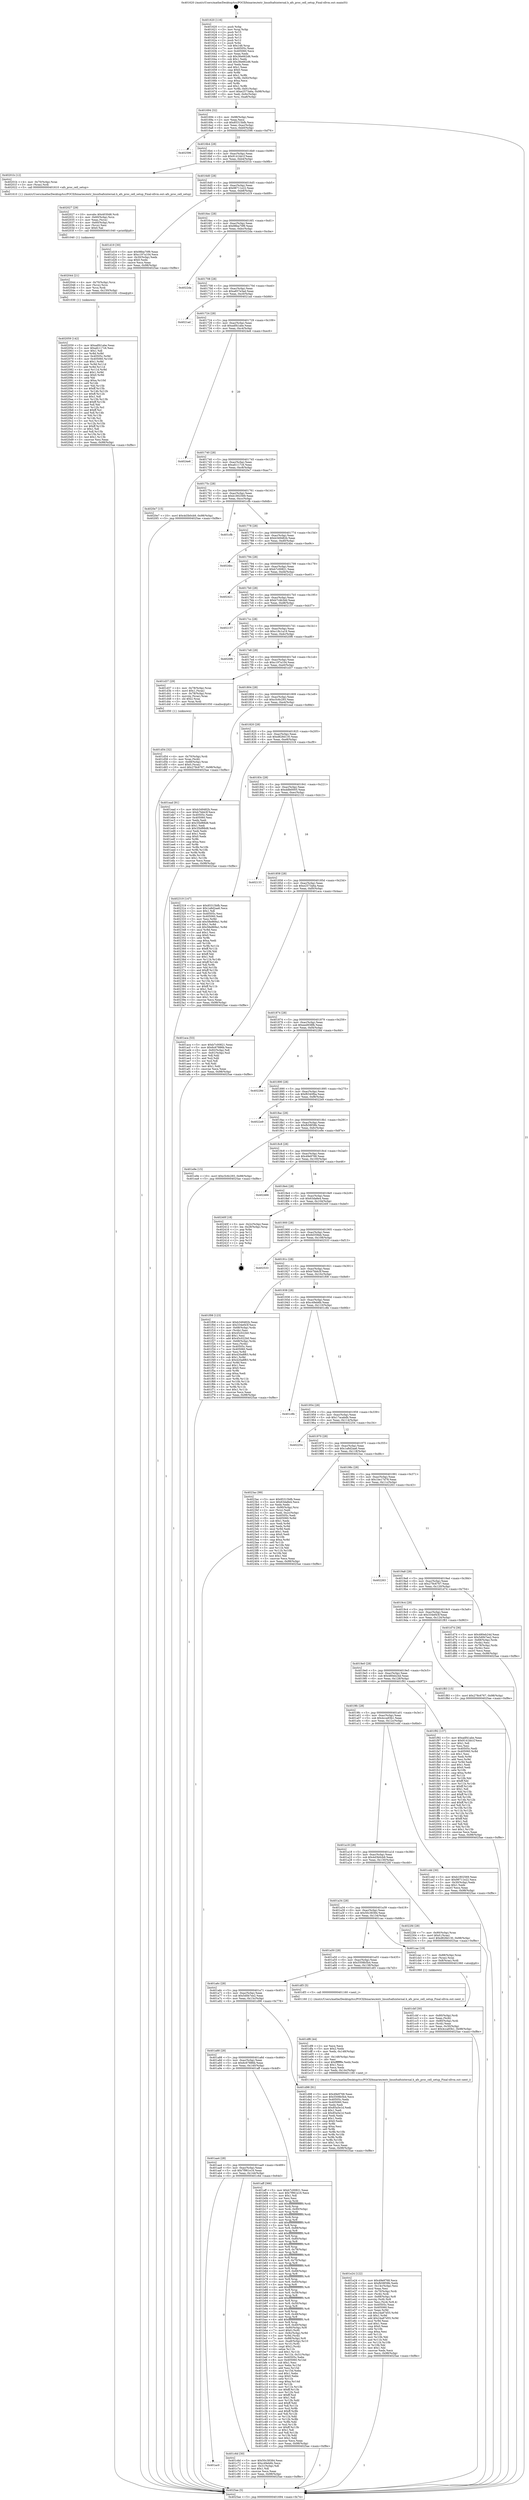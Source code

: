 digraph "0x401620" {
  label = "0x401620 (/mnt/c/Users/mathe/Desktop/tcc/POCII/binaries/extr_linuxfsafsinternal.h_afs_proc_cell_setup_Final-ollvm.out::main(0))"
  labelloc = "t"
  node[shape=record]

  Entry [label="",width=0.3,height=0.3,shape=circle,fillcolor=black,style=filled]
  "0x401694" [label="{
     0x401694 [32]\l
     | [instrs]\l
     &nbsp;&nbsp;0x401694 \<+6\>: mov -0x98(%rbp),%eax\l
     &nbsp;&nbsp;0x40169a \<+2\>: mov %eax,%ecx\l
     &nbsp;&nbsp;0x40169c \<+6\>: sub $0x85315bfb,%ecx\l
     &nbsp;&nbsp;0x4016a2 \<+6\>: mov %eax,-0xac(%rbp)\l
     &nbsp;&nbsp;0x4016a8 \<+6\>: mov %ecx,-0xb0(%rbp)\l
     &nbsp;&nbsp;0x4016ae \<+6\>: je 0000000000402596 \<main+0xf76\>\l
  }"]
  "0x402596" [label="{
     0x402596\l
  }", style=dashed]
  "0x4016b4" [label="{
     0x4016b4 [28]\l
     | [instrs]\l
     &nbsp;&nbsp;0x4016b4 \<+5\>: jmp 00000000004016b9 \<main+0x99\>\l
     &nbsp;&nbsp;0x4016b9 \<+6\>: mov -0xac(%rbp),%eax\l
     &nbsp;&nbsp;0x4016bf \<+5\>: sub $0x9141bb1f,%eax\l
     &nbsp;&nbsp;0x4016c4 \<+6\>: mov %eax,-0xb4(%rbp)\l
     &nbsp;&nbsp;0x4016ca \<+6\>: je 000000000040201b \<main+0x9fb\>\l
  }"]
  Exit [label="",width=0.3,height=0.3,shape=circle,fillcolor=black,style=filled,peripheries=2]
  "0x40201b" [label="{
     0x40201b [12]\l
     | [instrs]\l
     &nbsp;&nbsp;0x40201b \<+4\>: mov -0x70(%rbp),%rax\l
     &nbsp;&nbsp;0x40201f \<+3\>: mov (%rax),%rdi\l
     &nbsp;&nbsp;0x402022 \<+5\>: call 0000000000401610 \<afs_proc_cell_setup\>\l
     | [calls]\l
     &nbsp;&nbsp;0x401610 \{1\} (/mnt/c/Users/mathe/Desktop/tcc/POCII/binaries/extr_linuxfsafsinternal.h_afs_proc_cell_setup_Final-ollvm.out::afs_proc_cell_setup)\l
  }"]
  "0x4016d0" [label="{
     0x4016d0 [28]\l
     | [instrs]\l
     &nbsp;&nbsp;0x4016d0 \<+5\>: jmp 00000000004016d5 \<main+0xb5\>\l
     &nbsp;&nbsp;0x4016d5 \<+6\>: mov -0xac(%rbp),%eax\l
     &nbsp;&nbsp;0x4016db \<+5\>: sub $0x98711e22,%eax\l
     &nbsp;&nbsp;0x4016e0 \<+6\>: mov %eax,-0xb8(%rbp)\l
     &nbsp;&nbsp;0x4016e6 \<+6\>: je 0000000000401d19 \<main+0x6f9\>\l
  }"]
  "0x402059" [label="{
     0x402059 [142]\l
     | [instrs]\l
     &nbsp;&nbsp;0x402059 \<+5\>: mov $0xadf41abe,%eax\l
     &nbsp;&nbsp;0x40205e \<+5\>: mov $0xafc117c6,%esi\l
     &nbsp;&nbsp;0x402063 \<+2\>: mov $0x1,%dl\l
     &nbsp;&nbsp;0x402065 \<+3\>: xor %r8d,%r8d\l
     &nbsp;&nbsp;0x402068 \<+8\>: mov 0x40505c,%r9d\l
     &nbsp;&nbsp;0x402070 \<+8\>: mov 0x405060,%r10d\l
     &nbsp;&nbsp;0x402078 \<+4\>: sub $0x1,%r8d\l
     &nbsp;&nbsp;0x40207c \<+3\>: mov %r9d,%r11d\l
     &nbsp;&nbsp;0x40207f \<+3\>: add %r8d,%r11d\l
     &nbsp;&nbsp;0x402082 \<+4\>: imul %r11d,%r9d\l
     &nbsp;&nbsp;0x402086 \<+4\>: and $0x1,%r9d\l
     &nbsp;&nbsp;0x40208a \<+4\>: cmp $0x0,%r9d\l
     &nbsp;&nbsp;0x40208e \<+3\>: sete %bl\l
     &nbsp;&nbsp;0x402091 \<+4\>: cmp $0xa,%r10d\l
     &nbsp;&nbsp;0x402095 \<+4\>: setl %r14b\l
     &nbsp;&nbsp;0x402099 \<+3\>: mov %bl,%r15b\l
     &nbsp;&nbsp;0x40209c \<+4\>: xor $0xff,%r15b\l
     &nbsp;&nbsp;0x4020a0 \<+3\>: mov %r14b,%r12b\l
     &nbsp;&nbsp;0x4020a3 \<+4\>: xor $0xff,%r12b\l
     &nbsp;&nbsp;0x4020a7 \<+3\>: xor $0x1,%dl\l
     &nbsp;&nbsp;0x4020aa \<+3\>: mov %r15b,%r13b\l
     &nbsp;&nbsp;0x4020ad \<+4\>: and $0xff,%r13b\l
     &nbsp;&nbsp;0x4020b1 \<+2\>: and %dl,%bl\l
     &nbsp;&nbsp;0x4020b3 \<+3\>: mov %r12b,%cl\l
     &nbsp;&nbsp;0x4020b6 \<+3\>: and $0xff,%cl\l
     &nbsp;&nbsp;0x4020b9 \<+3\>: and %dl,%r14b\l
     &nbsp;&nbsp;0x4020bc \<+3\>: or %bl,%r13b\l
     &nbsp;&nbsp;0x4020bf \<+3\>: or %r14b,%cl\l
     &nbsp;&nbsp;0x4020c2 \<+3\>: xor %cl,%r13b\l
     &nbsp;&nbsp;0x4020c5 \<+3\>: or %r12b,%r15b\l
     &nbsp;&nbsp;0x4020c8 \<+4\>: xor $0xff,%r15b\l
     &nbsp;&nbsp;0x4020cc \<+3\>: or $0x1,%dl\l
     &nbsp;&nbsp;0x4020cf \<+3\>: and %dl,%r15b\l
     &nbsp;&nbsp;0x4020d2 \<+3\>: or %r15b,%r13b\l
     &nbsp;&nbsp;0x4020d5 \<+4\>: test $0x1,%r13b\l
     &nbsp;&nbsp;0x4020d9 \<+3\>: cmovne %esi,%eax\l
     &nbsp;&nbsp;0x4020dc \<+6\>: mov %eax,-0x98(%rbp)\l
     &nbsp;&nbsp;0x4020e2 \<+5\>: jmp 00000000004025ae \<main+0xf8e\>\l
  }"]
  "0x401d19" [label="{
     0x401d19 [30]\l
     | [instrs]\l
     &nbsp;&nbsp;0x401d19 \<+5\>: mov $0x98ba70f9,%eax\l
     &nbsp;&nbsp;0x401d1e \<+5\>: mov $0xc197a104,%ecx\l
     &nbsp;&nbsp;0x401d23 \<+3\>: mov -0x30(%rbp),%edx\l
     &nbsp;&nbsp;0x401d26 \<+3\>: cmp $0x0,%edx\l
     &nbsp;&nbsp;0x401d29 \<+3\>: cmove %ecx,%eax\l
     &nbsp;&nbsp;0x401d2c \<+6\>: mov %eax,-0x98(%rbp)\l
     &nbsp;&nbsp;0x401d32 \<+5\>: jmp 00000000004025ae \<main+0xf8e\>\l
  }"]
  "0x4016ec" [label="{
     0x4016ec [28]\l
     | [instrs]\l
     &nbsp;&nbsp;0x4016ec \<+5\>: jmp 00000000004016f1 \<main+0xd1\>\l
     &nbsp;&nbsp;0x4016f1 \<+6\>: mov -0xac(%rbp),%eax\l
     &nbsp;&nbsp;0x4016f7 \<+5\>: sub $0x98ba70f9,%eax\l
     &nbsp;&nbsp;0x4016fc \<+6\>: mov %eax,-0xbc(%rbp)\l
     &nbsp;&nbsp;0x401702 \<+6\>: je 00000000004022da \<main+0xcba\>\l
  }"]
  "0x402044" [label="{
     0x402044 [21]\l
     | [instrs]\l
     &nbsp;&nbsp;0x402044 \<+4\>: mov -0x70(%rbp),%rcx\l
     &nbsp;&nbsp;0x402048 \<+3\>: mov (%rcx),%rcx\l
     &nbsp;&nbsp;0x40204b \<+3\>: mov %rcx,%rdi\l
     &nbsp;&nbsp;0x40204e \<+6\>: mov %eax,-0x150(%rbp)\l
     &nbsp;&nbsp;0x402054 \<+5\>: call 0000000000401030 \<free@plt\>\l
     | [calls]\l
     &nbsp;&nbsp;0x401030 \{1\} (unknown)\l
  }"]
  "0x4022da" [label="{
     0x4022da\l
  }", style=dashed]
  "0x401708" [label="{
     0x401708 [28]\l
     | [instrs]\l
     &nbsp;&nbsp;0x401708 \<+5\>: jmp 000000000040170d \<main+0xed\>\l
     &nbsp;&nbsp;0x40170d \<+6\>: mov -0xac(%rbp),%eax\l
     &nbsp;&nbsp;0x401713 \<+5\>: sub $0xa857e3ad,%eax\l
     &nbsp;&nbsp;0x401718 \<+6\>: mov %eax,-0xc0(%rbp)\l
     &nbsp;&nbsp;0x40171e \<+6\>: je 00000000004021ad \<main+0xb8d\>\l
  }"]
  "0x402027" [label="{
     0x402027 [29]\l
     | [instrs]\l
     &nbsp;&nbsp;0x402027 \<+10\>: movabs $0x4030d6,%rdi\l
     &nbsp;&nbsp;0x402031 \<+4\>: mov -0x60(%rbp),%rcx\l
     &nbsp;&nbsp;0x402035 \<+2\>: mov %eax,(%rcx)\l
     &nbsp;&nbsp;0x402037 \<+4\>: mov -0x60(%rbp),%rcx\l
     &nbsp;&nbsp;0x40203b \<+2\>: mov (%rcx),%esi\l
     &nbsp;&nbsp;0x40203d \<+2\>: mov $0x0,%al\l
     &nbsp;&nbsp;0x40203f \<+5\>: call 0000000000401040 \<printf@plt\>\l
     | [calls]\l
     &nbsp;&nbsp;0x401040 \{1\} (unknown)\l
  }"]
  "0x4021ad" [label="{
     0x4021ad\l
  }", style=dashed]
  "0x401724" [label="{
     0x401724 [28]\l
     | [instrs]\l
     &nbsp;&nbsp;0x401724 \<+5\>: jmp 0000000000401729 \<main+0x109\>\l
     &nbsp;&nbsp;0x401729 \<+6\>: mov -0xac(%rbp),%eax\l
     &nbsp;&nbsp;0x40172f \<+5\>: sub $0xadf41abe,%eax\l
     &nbsp;&nbsp;0x401734 \<+6\>: mov %eax,-0xc4(%rbp)\l
     &nbsp;&nbsp;0x40173a \<+6\>: je 00000000004024e6 \<main+0xec6\>\l
  }"]
  "0x401e24" [label="{
     0x401e24 [122]\l
     | [instrs]\l
     &nbsp;&nbsp;0x401e24 \<+5\>: mov $0x49e9768,%ecx\l
     &nbsp;&nbsp;0x401e29 \<+5\>: mov $0xfb58f38b,%edx\l
     &nbsp;&nbsp;0x401e2e \<+6\>: mov -0x14c(%rbp),%esi\l
     &nbsp;&nbsp;0x401e34 \<+3\>: imul %eax,%esi\l
     &nbsp;&nbsp;0x401e37 \<+4\>: mov -0x70(%rbp),%rdi\l
     &nbsp;&nbsp;0x401e3b \<+3\>: mov (%rdi),%rdi\l
     &nbsp;&nbsp;0x401e3e \<+4\>: mov -0x68(%rbp),%r8\l
     &nbsp;&nbsp;0x401e42 \<+3\>: movslq (%r8),%r8\l
     &nbsp;&nbsp;0x401e45 \<+4\>: mov %esi,(%rdi,%r8,4)\l
     &nbsp;&nbsp;0x401e49 \<+7\>: mov 0x40505c,%eax\l
     &nbsp;&nbsp;0x401e50 \<+7\>: mov 0x405060,%esi\l
     &nbsp;&nbsp;0x401e57 \<+3\>: mov %eax,%r9d\l
     &nbsp;&nbsp;0x401e5a \<+7\>: sub $0x24a87d55,%r9d\l
     &nbsp;&nbsp;0x401e61 \<+4\>: sub $0x1,%r9d\l
     &nbsp;&nbsp;0x401e65 \<+7\>: add $0x24a87d55,%r9d\l
     &nbsp;&nbsp;0x401e6c \<+4\>: imul %r9d,%eax\l
     &nbsp;&nbsp;0x401e70 \<+3\>: and $0x1,%eax\l
     &nbsp;&nbsp;0x401e73 \<+3\>: cmp $0x0,%eax\l
     &nbsp;&nbsp;0x401e76 \<+4\>: sete %r10b\l
     &nbsp;&nbsp;0x401e7a \<+3\>: cmp $0xa,%esi\l
     &nbsp;&nbsp;0x401e7d \<+4\>: setl %r11b\l
     &nbsp;&nbsp;0x401e81 \<+3\>: mov %r10b,%bl\l
     &nbsp;&nbsp;0x401e84 \<+3\>: and %r11b,%bl\l
     &nbsp;&nbsp;0x401e87 \<+3\>: xor %r11b,%r10b\l
     &nbsp;&nbsp;0x401e8a \<+3\>: or %r10b,%bl\l
     &nbsp;&nbsp;0x401e8d \<+3\>: test $0x1,%bl\l
     &nbsp;&nbsp;0x401e90 \<+3\>: cmovne %edx,%ecx\l
     &nbsp;&nbsp;0x401e93 \<+6\>: mov %ecx,-0x98(%rbp)\l
     &nbsp;&nbsp;0x401e99 \<+5\>: jmp 00000000004025ae \<main+0xf8e\>\l
  }"]
  "0x4024e6" [label="{
     0x4024e6\l
  }", style=dashed]
  "0x401740" [label="{
     0x401740 [28]\l
     | [instrs]\l
     &nbsp;&nbsp;0x401740 \<+5\>: jmp 0000000000401745 \<main+0x125\>\l
     &nbsp;&nbsp;0x401745 \<+6\>: mov -0xac(%rbp),%eax\l
     &nbsp;&nbsp;0x40174b \<+5\>: sub $0xafc117c6,%eax\l
     &nbsp;&nbsp;0x401750 \<+6\>: mov %eax,-0xc8(%rbp)\l
     &nbsp;&nbsp;0x401756 \<+6\>: je 00000000004020e7 \<main+0xac7\>\l
  }"]
  "0x401df8" [label="{
     0x401df8 [44]\l
     | [instrs]\l
     &nbsp;&nbsp;0x401df8 \<+2\>: xor %ecx,%ecx\l
     &nbsp;&nbsp;0x401dfa \<+5\>: mov $0x2,%edx\l
     &nbsp;&nbsp;0x401dff \<+6\>: mov %edx,-0x148(%rbp)\l
     &nbsp;&nbsp;0x401e05 \<+1\>: cltd\l
     &nbsp;&nbsp;0x401e06 \<+6\>: mov -0x148(%rbp),%esi\l
     &nbsp;&nbsp;0x401e0c \<+2\>: idiv %esi\l
     &nbsp;&nbsp;0x401e0e \<+6\>: imul $0xfffffffe,%edx,%edx\l
     &nbsp;&nbsp;0x401e14 \<+3\>: sub $0x1,%ecx\l
     &nbsp;&nbsp;0x401e17 \<+2\>: sub %ecx,%edx\l
     &nbsp;&nbsp;0x401e19 \<+6\>: mov %edx,-0x14c(%rbp)\l
     &nbsp;&nbsp;0x401e1f \<+5\>: call 0000000000401160 \<next_i\>\l
     | [calls]\l
     &nbsp;&nbsp;0x401160 \{1\} (/mnt/c/Users/mathe/Desktop/tcc/POCII/binaries/extr_linuxfsafsinternal.h_afs_proc_cell_setup_Final-ollvm.out::next_i)\l
  }"]
  "0x4020e7" [label="{
     0x4020e7 [15]\l
     | [instrs]\l
     &nbsp;&nbsp;0x4020e7 \<+10\>: movl $0x4d3b0cb9,-0x98(%rbp)\l
     &nbsp;&nbsp;0x4020f1 \<+5\>: jmp 00000000004025ae \<main+0xf8e\>\l
  }"]
  "0x40175c" [label="{
     0x40175c [28]\l
     | [instrs]\l
     &nbsp;&nbsp;0x40175c \<+5\>: jmp 0000000000401761 \<main+0x141\>\l
     &nbsp;&nbsp;0x401761 \<+6\>: mov -0xac(%rbp),%eax\l
     &nbsp;&nbsp;0x401767 \<+5\>: sub $0xb1802569,%eax\l
     &nbsp;&nbsp;0x40176c \<+6\>: mov %eax,-0xcc(%rbp)\l
     &nbsp;&nbsp;0x401772 \<+6\>: je 0000000000401cfb \<main+0x6db\>\l
  }"]
  "0x401d54" [label="{
     0x401d54 [32]\l
     | [instrs]\l
     &nbsp;&nbsp;0x401d54 \<+4\>: mov -0x70(%rbp),%rdi\l
     &nbsp;&nbsp;0x401d58 \<+3\>: mov %rax,(%rdi)\l
     &nbsp;&nbsp;0x401d5b \<+4\>: mov -0x68(%rbp),%rax\l
     &nbsp;&nbsp;0x401d5f \<+6\>: movl $0x0,(%rax)\l
     &nbsp;&nbsp;0x401d65 \<+10\>: movl $0x278c6767,-0x98(%rbp)\l
     &nbsp;&nbsp;0x401d6f \<+5\>: jmp 00000000004025ae \<main+0xf8e\>\l
  }"]
  "0x401cfb" [label="{
     0x401cfb\l
  }", style=dashed]
  "0x401778" [label="{
     0x401778 [28]\l
     | [instrs]\l
     &nbsp;&nbsp;0x401778 \<+5\>: jmp 000000000040177d \<main+0x15d\>\l
     &nbsp;&nbsp;0x40177d \<+6\>: mov -0xac(%rbp),%eax\l
     &nbsp;&nbsp;0x401783 \<+5\>: sub $0xb349482b,%eax\l
     &nbsp;&nbsp;0x401788 \<+6\>: mov %eax,-0xd0(%rbp)\l
     &nbsp;&nbsp;0x40178e \<+6\>: je 00000000004024bc \<main+0xe9c\>\l
  }"]
  "0x401cbf" [label="{
     0x401cbf [30]\l
     | [instrs]\l
     &nbsp;&nbsp;0x401cbf \<+4\>: mov -0x80(%rbp),%rdi\l
     &nbsp;&nbsp;0x401cc3 \<+2\>: mov %eax,(%rdi)\l
     &nbsp;&nbsp;0x401cc5 \<+4\>: mov -0x80(%rbp),%rdi\l
     &nbsp;&nbsp;0x401cc9 \<+2\>: mov (%rdi),%eax\l
     &nbsp;&nbsp;0x401ccb \<+3\>: mov %eax,-0x30(%rbp)\l
     &nbsp;&nbsp;0x401cce \<+10\>: movl $0x4cca93b1,-0x98(%rbp)\l
     &nbsp;&nbsp;0x401cd8 \<+5\>: jmp 00000000004025ae \<main+0xf8e\>\l
  }"]
  "0x4024bc" [label="{
     0x4024bc\l
  }", style=dashed]
  "0x401794" [label="{
     0x401794 [28]\l
     | [instrs]\l
     &nbsp;&nbsp;0x401794 \<+5\>: jmp 0000000000401799 \<main+0x179\>\l
     &nbsp;&nbsp;0x401799 \<+6\>: mov -0xac(%rbp),%eax\l
     &nbsp;&nbsp;0x40179f \<+5\>: sub $0xb7c00821,%eax\l
     &nbsp;&nbsp;0x4017a4 \<+6\>: mov %eax,-0xd4(%rbp)\l
     &nbsp;&nbsp;0x4017aa \<+6\>: je 0000000000402421 \<main+0xe01\>\l
  }"]
  "0x401ac0" [label="{
     0x401ac0\l
  }", style=dashed]
  "0x402421" [label="{
     0x402421\l
  }", style=dashed]
  "0x4017b0" [label="{
     0x4017b0 [28]\l
     | [instrs]\l
     &nbsp;&nbsp;0x4017b0 \<+5\>: jmp 00000000004017b5 \<main+0x195\>\l
     &nbsp;&nbsp;0x4017b5 \<+6\>: mov -0xac(%rbp),%eax\l
     &nbsp;&nbsp;0x4017bb \<+5\>: sub $0xb7c4b3dd,%eax\l
     &nbsp;&nbsp;0x4017c0 \<+6\>: mov %eax,-0xd8(%rbp)\l
     &nbsp;&nbsp;0x4017c6 \<+6\>: je 0000000000402157 \<main+0xb37\>\l
  }"]
  "0x401c6d" [label="{
     0x401c6d [30]\l
     | [instrs]\l
     &nbsp;&nbsp;0x401c6d \<+5\>: mov $0x50c38384,%eax\l
     &nbsp;&nbsp;0x401c72 \<+5\>: mov $0xc49eb6b,%ecx\l
     &nbsp;&nbsp;0x401c77 \<+3\>: mov -0x31(%rbp),%dl\l
     &nbsp;&nbsp;0x401c7a \<+3\>: test $0x1,%dl\l
     &nbsp;&nbsp;0x401c7d \<+3\>: cmovne %ecx,%eax\l
     &nbsp;&nbsp;0x401c80 \<+6\>: mov %eax,-0x98(%rbp)\l
     &nbsp;&nbsp;0x401c86 \<+5\>: jmp 00000000004025ae \<main+0xf8e\>\l
  }"]
  "0x402157" [label="{
     0x402157\l
  }", style=dashed]
  "0x4017cc" [label="{
     0x4017cc [28]\l
     | [instrs]\l
     &nbsp;&nbsp;0x4017cc \<+5\>: jmp 00000000004017d1 \<main+0x1b1\>\l
     &nbsp;&nbsp;0x4017d1 \<+6\>: mov -0xac(%rbp),%eax\l
     &nbsp;&nbsp;0x4017d7 \<+5\>: sub $0xc18c1a19,%eax\l
     &nbsp;&nbsp;0x4017dc \<+6\>: mov %eax,-0xdc(%rbp)\l
     &nbsp;&nbsp;0x4017e2 \<+6\>: je 00000000004020f6 \<main+0xad6\>\l
  }"]
  "0x401aa4" [label="{
     0x401aa4 [28]\l
     | [instrs]\l
     &nbsp;&nbsp;0x401aa4 \<+5\>: jmp 0000000000401aa9 \<main+0x489\>\l
     &nbsp;&nbsp;0x401aa9 \<+6\>: mov -0xac(%rbp),%eax\l
     &nbsp;&nbsp;0x401aaf \<+5\>: sub $0x7f961e16,%eax\l
     &nbsp;&nbsp;0x401ab4 \<+6\>: mov %eax,-0x144(%rbp)\l
     &nbsp;&nbsp;0x401aba \<+6\>: je 0000000000401c6d \<main+0x64d\>\l
  }"]
  "0x4020f6" [label="{
     0x4020f6\l
  }", style=dashed]
  "0x4017e8" [label="{
     0x4017e8 [28]\l
     | [instrs]\l
     &nbsp;&nbsp;0x4017e8 \<+5\>: jmp 00000000004017ed \<main+0x1cd\>\l
     &nbsp;&nbsp;0x4017ed \<+6\>: mov -0xac(%rbp),%eax\l
     &nbsp;&nbsp;0x4017f3 \<+5\>: sub $0xc197a104,%eax\l
     &nbsp;&nbsp;0x4017f8 \<+6\>: mov %eax,-0xe0(%rbp)\l
     &nbsp;&nbsp;0x4017fe \<+6\>: je 0000000000401d37 \<main+0x717\>\l
  }"]
  "0x401aff" [label="{
     0x401aff [366]\l
     | [instrs]\l
     &nbsp;&nbsp;0x401aff \<+5\>: mov $0xb7c00821,%eax\l
     &nbsp;&nbsp;0x401b04 \<+5\>: mov $0x7f961e16,%ecx\l
     &nbsp;&nbsp;0x401b09 \<+2\>: mov $0x1,%dl\l
     &nbsp;&nbsp;0x401b0b \<+2\>: xor %esi,%esi\l
     &nbsp;&nbsp;0x401b0d \<+3\>: mov %rsp,%rdi\l
     &nbsp;&nbsp;0x401b10 \<+4\>: add $0xfffffffffffffff0,%rdi\l
     &nbsp;&nbsp;0x401b14 \<+3\>: mov %rdi,%rsp\l
     &nbsp;&nbsp;0x401b17 \<+7\>: mov %rdi,-0x90(%rbp)\l
     &nbsp;&nbsp;0x401b1e \<+3\>: mov %rsp,%rdi\l
     &nbsp;&nbsp;0x401b21 \<+4\>: add $0xfffffffffffffff0,%rdi\l
     &nbsp;&nbsp;0x401b25 \<+3\>: mov %rdi,%rsp\l
     &nbsp;&nbsp;0x401b28 \<+3\>: mov %rsp,%r8\l
     &nbsp;&nbsp;0x401b2b \<+4\>: add $0xfffffffffffffff0,%r8\l
     &nbsp;&nbsp;0x401b2f \<+3\>: mov %r8,%rsp\l
     &nbsp;&nbsp;0x401b32 \<+7\>: mov %r8,-0x88(%rbp)\l
     &nbsp;&nbsp;0x401b39 \<+3\>: mov %rsp,%r8\l
     &nbsp;&nbsp;0x401b3c \<+4\>: add $0xfffffffffffffff0,%r8\l
     &nbsp;&nbsp;0x401b40 \<+3\>: mov %r8,%rsp\l
     &nbsp;&nbsp;0x401b43 \<+4\>: mov %r8,-0x80(%rbp)\l
     &nbsp;&nbsp;0x401b47 \<+3\>: mov %rsp,%r8\l
     &nbsp;&nbsp;0x401b4a \<+4\>: add $0xfffffffffffffff0,%r8\l
     &nbsp;&nbsp;0x401b4e \<+3\>: mov %r8,%rsp\l
     &nbsp;&nbsp;0x401b51 \<+4\>: mov %r8,-0x78(%rbp)\l
     &nbsp;&nbsp;0x401b55 \<+3\>: mov %rsp,%r8\l
     &nbsp;&nbsp;0x401b58 \<+4\>: add $0xfffffffffffffff0,%r8\l
     &nbsp;&nbsp;0x401b5c \<+3\>: mov %r8,%rsp\l
     &nbsp;&nbsp;0x401b5f \<+4\>: mov %r8,-0x70(%rbp)\l
     &nbsp;&nbsp;0x401b63 \<+3\>: mov %rsp,%r8\l
     &nbsp;&nbsp;0x401b66 \<+4\>: add $0xfffffffffffffff0,%r8\l
     &nbsp;&nbsp;0x401b6a \<+3\>: mov %r8,%rsp\l
     &nbsp;&nbsp;0x401b6d \<+4\>: mov %r8,-0x68(%rbp)\l
     &nbsp;&nbsp;0x401b71 \<+3\>: mov %rsp,%r8\l
     &nbsp;&nbsp;0x401b74 \<+4\>: add $0xfffffffffffffff0,%r8\l
     &nbsp;&nbsp;0x401b78 \<+3\>: mov %r8,%rsp\l
     &nbsp;&nbsp;0x401b7b \<+4\>: mov %r8,-0x60(%rbp)\l
     &nbsp;&nbsp;0x401b7f \<+3\>: mov %rsp,%r8\l
     &nbsp;&nbsp;0x401b82 \<+4\>: add $0xfffffffffffffff0,%r8\l
     &nbsp;&nbsp;0x401b86 \<+3\>: mov %r8,%rsp\l
     &nbsp;&nbsp;0x401b89 \<+4\>: mov %r8,-0x58(%rbp)\l
     &nbsp;&nbsp;0x401b8d \<+3\>: mov %rsp,%r8\l
     &nbsp;&nbsp;0x401b90 \<+4\>: add $0xfffffffffffffff0,%r8\l
     &nbsp;&nbsp;0x401b94 \<+3\>: mov %r8,%rsp\l
     &nbsp;&nbsp;0x401b97 \<+4\>: mov %r8,-0x50(%rbp)\l
     &nbsp;&nbsp;0x401b9b \<+3\>: mov %rsp,%r8\l
     &nbsp;&nbsp;0x401b9e \<+4\>: add $0xfffffffffffffff0,%r8\l
     &nbsp;&nbsp;0x401ba2 \<+3\>: mov %r8,%rsp\l
     &nbsp;&nbsp;0x401ba5 \<+4\>: mov %r8,-0x48(%rbp)\l
     &nbsp;&nbsp;0x401ba9 \<+3\>: mov %rsp,%r8\l
     &nbsp;&nbsp;0x401bac \<+4\>: add $0xfffffffffffffff0,%r8\l
     &nbsp;&nbsp;0x401bb0 \<+3\>: mov %r8,%rsp\l
     &nbsp;&nbsp;0x401bb3 \<+4\>: mov %r8,-0x40(%rbp)\l
     &nbsp;&nbsp;0x401bb7 \<+7\>: mov -0x90(%rbp),%r8\l
     &nbsp;&nbsp;0x401bbe \<+7\>: movl $0x0,(%r8)\l
     &nbsp;&nbsp;0x401bc5 \<+7\>: mov -0x9c(%rbp),%r9d\l
     &nbsp;&nbsp;0x401bcc \<+3\>: mov %r9d,(%rdi)\l
     &nbsp;&nbsp;0x401bcf \<+7\>: mov -0x88(%rbp),%r8\l
     &nbsp;&nbsp;0x401bd6 \<+7\>: mov -0xa8(%rbp),%r10\l
     &nbsp;&nbsp;0x401bdd \<+3\>: mov %r10,(%r8)\l
     &nbsp;&nbsp;0x401be0 \<+3\>: cmpl $0x2,(%rdi)\l
     &nbsp;&nbsp;0x401be3 \<+4\>: setne %r11b\l
     &nbsp;&nbsp;0x401be7 \<+4\>: and $0x1,%r11b\l
     &nbsp;&nbsp;0x401beb \<+4\>: mov %r11b,-0x31(%rbp)\l
     &nbsp;&nbsp;0x401bef \<+7\>: mov 0x40505c,%ebx\l
     &nbsp;&nbsp;0x401bf6 \<+8\>: mov 0x405060,%r14d\l
     &nbsp;&nbsp;0x401bfe \<+3\>: sub $0x1,%esi\l
     &nbsp;&nbsp;0x401c01 \<+3\>: mov %ebx,%r15d\l
     &nbsp;&nbsp;0x401c04 \<+3\>: add %esi,%r15d\l
     &nbsp;&nbsp;0x401c07 \<+4\>: imul %r15d,%ebx\l
     &nbsp;&nbsp;0x401c0b \<+3\>: and $0x1,%ebx\l
     &nbsp;&nbsp;0x401c0e \<+3\>: cmp $0x0,%ebx\l
     &nbsp;&nbsp;0x401c11 \<+4\>: sete %r11b\l
     &nbsp;&nbsp;0x401c15 \<+4\>: cmp $0xa,%r14d\l
     &nbsp;&nbsp;0x401c19 \<+4\>: setl %r12b\l
     &nbsp;&nbsp;0x401c1d \<+3\>: mov %r11b,%r13b\l
     &nbsp;&nbsp;0x401c20 \<+4\>: xor $0xff,%r13b\l
     &nbsp;&nbsp;0x401c24 \<+3\>: mov %r12b,%sil\l
     &nbsp;&nbsp;0x401c27 \<+4\>: xor $0xff,%sil\l
     &nbsp;&nbsp;0x401c2b \<+3\>: xor $0x1,%dl\l
     &nbsp;&nbsp;0x401c2e \<+3\>: mov %r13b,%dil\l
     &nbsp;&nbsp;0x401c31 \<+4\>: and $0xff,%dil\l
     &nbsp;&nbsp;0x401c35 \<+3\>: and %dl,%r11b\l
     &nbsp;&nbsp;0x401c38 \<+3\>: mov %sil,%r8b\l
     &nbsp;&nbsp;0x401c3b \<+4\>: and $0xff,%r8b\l
     &nbsp;&nbsp;0x401c3f \<+3\>: and %dl,%r12b\l
     &nbsp;&nbsp;0x401c42 \<+3\>: or %r11b,%dil\l
     &nbsp;&nbsp;0x401c45 \<+3\>: or %r12b,%r8b\l
     &nbsp;&nbsp;0x401c48 \<+3\>: xor %r8b,%dil\l
     &nbsp;&nbsp;0x401c4b \<+3\>: or %sil,%r13b\l
     &nbsp;&nbsp;0x401c4e \<+4\>: xor $0xff,%r13b\l
     &nbsp;&nbsp;0x401c52 \<+3\>: or $0x1,%dl\l
     &nbsp;&nbsp;0x401c55 \<+3\>: and %dl,%r13b\l
     &nbsp;&nbsp;0x401c58 \<+3\>: or %r13b,%dil\l
     &nbsp;&nbsp;0x401c5b \<+4\>: test $0x1,%dil\l
     &nbsp;&nbsp;0x401c5f \<+3\>: cmovne %ecx,%eax\l
     &nbsp;&nbsp;0x401c62 \<+6\>: mov %eax,-0x98(%rbp)\l
     &nbsp;&nbsp;0x401c68 \<+5\>: jmp 00000000004025ae \<main+0xf8e\>\l
  }"]
  "0x401d37" [label="{
     0x401d37 [29]\l
     | [instrs]\l
     &nbsp;&nbsp;0x401d37 \<+4\>: mov -0x78(%rbp),%rax\l
     &nbsp;&nbsp;0x401d3b \<+6\>: movl $0x1,(%rax)\l
     &nbsp;&nbsp;0x401d41 \<+4\>: mov -0x78(%rbp),%rax\l
     &nbsp;&nbsp;0x401d45 \<+3\>: movslq (%rax),%rax\l
     &nbsp;&nbsp;0x401d48 \<+4\>: shl $0x2,%rax\l
     &nbsp;&nbsp;0x401d4c \<+3\>: mov %rax,%rdi\l
     &nbsp;&nbsp;0x401d4f \<+5\>: call 0000000000401050 \<malloc@plt\>\l
     | [calls]\l
     &nbsp;&nbsp;0x401050 \{1\} (unknown)\l
  }"]
  "0x401804" [label="{
     0x401804 [28]\l
     | [instrs]\l
     &nbsp;&nbsp;0x401804 \<+5\>: jmp 0000000000401809 \<main+0x1e9\>\l
     &nbsp;&nbsp;0x401809 \<+6\>: mov -0xac(%rbp),%eax\l
     &nbsp;&nbsp;0x40180f \<+5\>: sub $0xc5c6c293,%eax\l
     &nbsp;&nbsp;0x401814 \<+6\>: mov %eax,-0xe4(%rbp)\l
     &nbsp;&nbsp;0x40181a \<+6\>: je 0000000000401ead \<main+0x88d\>\l
  }"]
  "0x401a88" [label="{
     0x401a88 [28]\l
     | [instrs]\l
     &nbsp;&nbsp;0x401a88 \<+5\>: jmp 0000000000401a8d \<main+0x46d\>\l
     &nbsp;&nbsp;0x401a8d \<+6\>: mov -0xac(%rbp),%eax\l
     &nbsp;&nbsp;0x401a93 \<+5\>: sub $0x6c67886b,%eax\l
     &nbsp;&nbsp;0x401a98 \<+6\>: mov %eax,-0x140(%rbp)\l
     &nbsp;&nbsp;0x401a9e \<+6\>: je 0000000000401aff \<main+0x4df\>\l
  }"]
  "0x401ead" [label="{
     0x401ead [91]\l
     | [instrs]\l
     &nbsp;&nbsp;0x401ead \<+5\>: mov $0xb349482b,%eax\l
     &nbsp;&nbsp;0x401eb2 \<+5\>: mov $0xb7bbb3f,%ecx\l
     &nbsp;&nbsp;0x401eb7 \<+7\>: mov 0x40505c,%edx\l
     &nbsp;&nbsp;0x401ebe \<+7\>: mov 0x405060,%esi\l
     &nbsp;&nbsp;0x401ec5 \<+2\>: mov %edx,%edi\l
     &nbsp;&nbsp;0x401ec7 \<+6\>: add $0x35bf88d8,%edi\l
     &nbsp;&nbsp;0x401ecd \<+3\>: sub $0x1,%edi\l
     &nbsp;&nbsp;0x401ed0 \<+6\>: sub $0x35bf88d8,%edi\l
     &nbsp;&nbsp;0x401ed6 \<+3\>: imul %edi,%edx\l
     &nbsp;&nbsp;0x401ed9 \<+3\>: and $0x1,%edx\l
     &nbsp;&nbsp;0x401edc \<+3\>: cmp $0x0,%edx\l
     &nbsp;&nbsp;0x401edf \<+4\>: sete %r8b\l
     &nbsp;&nbsp;0x401ee3 \<+3\>: cmp $0xa,%esi\l
     &nbsp;&nbsp;0x401ee6 \<+4\>: setl %r9b\l
     &nbsp;&nbsp;0x401eea \<+3\>: mov %r8b,%r10b\l
     &nbsp;&nbsp;0x401eed \<+3\>: and %r9b,%r10b\l
     &nbsp;&nbsp;0x401ef0 \<+3\>: xor %r9b,%r8b\l
     &nbsp;&nbsp;0x401ef3 \<+3\>: or %r8b,%r10b\l
     &nbsp;&nbsp;0x401ef6 \<+4\>: test $0x1,%r10b\l
     &nbsp;&nbsp;0x401efa \<+3\>: cmovne %ecx,%eax\l
     &nbsp;&nbsp;0x401efd \<+6\>: mov %eax,-0x98(%rbp)\l
     &nbsp;&nbsp;0x401f03 \<+5\>: jmp 00000000004025ae \<main+0xf8e\>\l
  }"]
  "0x401820" [label="{
     0x401820 [28]\l
     | [instrs]\l
     &nbsp;&nbsp;0x401820 \<+5\>: jmp 0000000000401825 \<main+0x205\>\l
     &nbsp;&nbsp;0x401825 \<+6\>: mov -0xac(%rbp),%eax\l
     &nbsp;&nbsp;0x40182b \<+5\>: sub $0xd828d130,%eax\l
     &nbsp;&nbsp;0x401830 \<+6\>: mov %eax,-0xe8(%rbp)\l
     &nbsp;&nbsp;0x401836 \<+6\>: je 0000000000402319 \<main+0xcf9\>\l
  }"]
  "0x401d98" [label="{
     0x401d98 [91]\l
     | [instrs]\l
     &nbsp;&nbsp;0x401d98 \<+5\>: mov $0x49e9768,%eax\l
     &nbsp;&nbsp;0x401d9d \<+5\>: mov $0x5508b5b4,%ecx\l
     &nbsp;&nbsp;0x401da2 \<+7\>: mov 0x40505c,%edx\l
     &nbsp;&nbsp;0x401da9 \<+7\>: mov 0x405060,%esi\l
     &nbsp;&nbsp;0x401db0 \<+2\>: mov %edx,%edi\l
     &nbsp;&nbsp;0x401db2 \<+6\>: add $0x85a5e1d,%edi\l
     &nbsp;&nbsp;0x401db8 \<+3\>: sub $0x1,%edi\l
     &nbsp;&nbsp;0x401dbb \<+6\>: sub $0x85a5e1d,%edi\l
     &nbsp;&nbsp;0x401dc1 \<+3\>: imul %edi,%edx\l
     &nbsp;&nbsp;0x401dc4 \<+3\>: and $0x1,%edx\l
     &nbsp;&nbsp;0x401dc7 \<+3\>: cmp $0x0,%edx\l
     &nbsp;&nbsp;0x401dca \<+4\>: sete %r8b\l
     &nbsp;&nbsp;0x401dce \<+3\>: cmp $0xa,%esi\l
     &nbsp;&nbsp;0x401dd1 \<+4\>: setl %r9b\l
     &nbsp;&nbsp;0x401dd5 \<+3\>: mov %r8b,%r10b\l
     &nbsp;&nbsp;0x401dd8 \<+3\>: and %r9b,%r10b\l
     &nbsp;&nbsp;0x401ddb \<+3\>: xor %r9b,%r8b\l
     &nbsp;&nbsp;0x401dde \<+3\>: or %r8b,%r10b\l
     &nbsp;&nbsp;0x401de1 \<+4\>: test $0x1,%r10b\l
     &nbsp;&nbsp;0x401de5 \<+3\>: cmovne %ecx,%eax\l
     &nbsp;&nbsp;0x401de8 \<+6\>: mov %eax,-0x98(%rbp)\l
     &nbsp;&nbsp;0x401dee \<+5\>: jmp 00000000004025ae \<main+0xf8e\>\l
  }"]
  "0x402319" [label="{
     0x402319 [147]\l
     | [instrs]\l
     &nbsp;&nbsp;0x402319 \<+5\>: mov $0x85315bfb,%eax\l
     &nbsp;&nbsp;0x40231e \<+5\>: mov $0x1a8d2aa6,%ecx\l
     &nbsp;&nbsp;0x402323 \<+2\>: mov $0x1,%dl\l
     &nbsp;&nbsp;0x402325 \<+7\>: mov 0x40505c,%esi\l
     &nbsp;&nbsp;0x40232c \<+7\>: mov 0x405060,%edi\l
     &nbsp;&nbsp;0x402333 \<+3\>: mov %esi,%r8d\l
     &nbsp;&nbsp;0x402336 \<+7\>: add $0x58e869a1,%r8d\l
     &nbsp;&nbsp;0x40233d \<+4\>: sub $0x1,%r8d\l
     &nbsp;&nbsp;0x402341 \<+7\>: sub $0x58e869a1,%r8d\l
     &nbsp;&nbsp;0x402348 \<+4\>: imul %r8d,%esi\l
     &nbsp;&nbsp;0x40234c \<+3\>: and $0x1,%esi\l
     &nbsp;&nbsp;0x40234f \<+3\>: cmp $0x0,%esi\l
     &nbsp;&nbsp;0x402352 \<+4\>: sete %r9b\l
     &nbsp;&nbsp;0x402356 \<+3\>: cmp $0xa,%edi\l
     &nbsp;&nbsp;0x402359 \<+4\>: setl %r10b\l
     &nbsp;&nbsp;0x40235d \<+3\>: mov %r9b,%r11b\l
     &nbsp;&nbsp;0x402360 \<+4\>: xor $0xff,%r11b\l
     &nbsp;&nbsp;0x402364 \<+3\>: mov %r10b,%bl\l
     &nbsp;&nbsp;0x402367 \<+3\>: xor $0xff,%bl\l
     &nbsp;&nbsp;0x40236a \<+3\>: xor $0x1,%dl\l
     &nbsp;&nbsp;0x40236d \<+3\>: mov %r11b,%r14b\l
     &nbsp;&nbsp;0x402370 \<+4\>: and $0xff,%r14b\l
     &nbsp;&nbsp;0x402374 \<+3\>: and %dl,%r9b\l
     &nbsp;&nbsp;0x402377 \<+3\>: mov %bl,%r15b\l
     &nbsp;&nbsp;0x40237a \<+4\>: and $0xff,%r15b\l
     &nbsp;&nbsp;0x40237e \<+3\>: and %dl,%r10b\l
     &nbsp;&nbsp;0x402381 \<+3\>: or %r9b,%r14b\l
     &nbsp;&nbsp;0x402384 \<+3\>: or %r10b,%r15b\l
     &nbsp;&nbsp;0x402387 \<+3\>: xor %r15b,%r14b\l
     &nbsp;&nbsp;0x40238a \<+3\>: or %bl,%r11b\l
     &nbsp;&nbsp;0x40238d \<+4\>: xor $0xff,%r11b\l
     &nbsp;&nbsp;0x402391 \<+3\>: or $0x1,%dl\l
     &nbsp;&nbsp;0x402394 \<+3\>: and %dl,%r11b\l
     &nbsp;&nbsp;0x402397 \<+3\>: or %r11b,%r14b\l
     &nbsp;&nbsp;0x40239a \<+4\>: test $0x1,%r14b\l
     &nbsp;&nbsp;0x40239e \<+3\>: cmovne %ecx,%eax\l
     &nbsp;&nbsp;0x4023a1 \<+6\>: mov %eax,-0x98(%rbp)\l
     &nbsp;&nbsp;0x4023a7 \<+5\>: jmp 00000000004025ae \<main+0xf8e\>\l
  }"]
  "0x40183c" [label="{
     0x40183c [28]\l
     | [instrs]\l
     &nbsp;&nbsp;0x40183c \<+5\>: jmp 0000000000401841 \<main+0x221\>\l
     &nbsp;&nbsp;0x401841 \<+6\>: mov -0xac(%rbp),%eax\l
     &nbsp;&nbsp;0x401847 \<+5\>: sub $0xddfe0005,%eax\l
     &nbsp;&nbsp;0x40184c \<+6\>: mov %eax,-0xec(%rbp)\l
     &nbsp;&nbsp;0x401852 \<+6\>: je 0000000000402133 \<main+0xb13\>\l
  }"]
  "0x401a6c" [label="{
     0x401a6c [28]\l
     | [instrs]\l
     &nbsp;&nbsp;0x401a6c \<+5\>: jmp 0000000000401a71 \<main+0x451\>\l
     &nbsp;&nbsp;0x401a71 \<+6\>: mov -0xac(%rbp),%eax\l
     &nbsp;&nbsp;0x401a77 \<+5\>: sub $0x5d0b7ee2,%eax\l
     &nbsp;&nbsp;0x401a7c \<+6\>: mov %eax,-0x13c(%rbp)\l
     &nbsp;&nbsp;0x401a82 \<+6\>: je 0000000000401d98 \<main+0x778\>\l
  }"]
  "0x402133" [label="{
     0x402133\l
  }", style=dashed]
  "0x401858" [label="{
     0x401858 [28]\l
     | [instrs]\l
     &nbsp;&nbsp;0x401858 \<+5\>: jmp 000000000040185d \<main+0x23d\>\l
     &nbsp;&nbsp;0x40185d \<+6\>: mov -0xac(%rbp),%eax\l
     &nbsp;&nbsp;0x401863 \<+5\>: sub $0xe2573a6a,%eax\l
     &nbsp;&nbsp;0x401868 \<+6\>: mov %eax,-0xf0(%rbp)\l
     &nbsp;&nbsp;0x40186e \<+6\>: je 0000000000401aca \<main+0x4aa\>\l
  }"]
  "0x401df3" [label="{
     0x401df3 [5]\l
     | [instrs]\l
     &nbsp;&nbsp;0x401df3 \<+5\>: call 0000000000401160 \<next_i\>\l
     | [calls]\l
     &nbsp;&nbsp;0x401160 \{1\} (/mnt/c/Users/mathe/Desktop/tcc/POCII/binaries/extr_linuxfsafsinternal.h_afs_proc_cell_setup_Final-ollvm.out::next_i)\l
  }"]
  "0x401aca" [label="{
     0x401aca [53]\l
     | [instrs]\l
     &nbsp;&nbsp;0x401aca \<+5\>: mov $0xb7c00821,%eax\l
     &nbsp;&nbsp;0x401acf \<+5\>: mov $0x6c67886b,%ecx\l
     &nbsp;&nbsp;0x401ad4 \<+6\>: mov -0x92(%rbp),%dl\l
     &nbsp;&nbsp;0x401ada \<+7\>: mov -0x91(%rbp),%sil\l
     &nbsp;&nbsp;0x401ae1 \<+3\>: mov %dl,%dil\l
     &nbsp;&nbsp;0x401ae4 \<+3\>: and %sil,%dil\l
     &nbsp;&nbsp;0x401ae7 \<+3\>: xor %sil,%dl\l
     &nbsp;&nbsp;0x401aea \<+3\>: or %dl,%dil\l
     &nbsp;&nbsp;0x401aed \<+4\>: test $0x1,%dil\l
     &nbsp;&nbsp;0x401af1 \<+3\>: cmovne %ecx,%eax\l
     &nbsp;&nbsp;0x401af4 \<+6\>: mov %eax,-0x98(%rbp)\l
     &nbsp;&nbsp;0x401afa \<+5\>: jmp 00000000004025ae \<main+0xf8e\>\l
  }"]
  "0x401874" [label="{
     0x401874 [28]\l
     | [instrs]\l
     &nbsp;&nbsp;0x401874 \<+5\>: jmp 0000000000401879 \<main+0x259\>\l
     &nbsp;&nbsp;0x401879 \<+6\>: mov -0xac(%rbp),%eax\l
     &nbsp;&nbsp;0x40187f \<+5\>: sub $0xeed938fb,%eax\l
     &nbsp;&nbsp;0x401884 \<+6\>: mov %eax,-0xf4(%rbp)\l
     &nbsp;&nbsp;0x40188a \<+6\>: je 000000000040228d \<main+0xc6d\>\l
  }"]
  "0x4025ae" [label="{
     0x4025ae [5]\l
     | [instrs]\l
     &nbsp;&nbsp;0x4025ae \<+5\>: jmp 0000000000401694 \<main+0x74\>\l
  }"]
  "0x401620" [label="{
     0x401620 [116]\l
     | [instrs]\l
     &nbsp;&nbsp;0x401620 \<+1\>: push %rbp\l
     &nbsp;&nbsp;0x401621 \<+3\>: mov %rsp,%rbp\l
     &nbsp;&nbsp;0x401624 \<+2\>: push %r15\l
     &nbsp;&nbsp;0x401626 \<+2\>: push %r14\l
     &nbsp;&nbsp;0x401628 \<+2\>: push %r13\l
     &nbsp;&nbsp;0x40162a \<+2\>: push %r12\l
     &nbsp;&nbsp;0x40162c \<+1\>: push %rbx\l
     &nbsp;&nbsp;0x40162d \<+7\>: sub $0x148,%rsp\l
     &nbsp;&nbsp;0x401634 \<+7\>: mov 0x40505c,%eax\l
     &nbsp;&nbsp;0x40163b \<+7\>: mov 0x405060,%ecx\l
     &nbsp;&nbsp;0x401642 \<+2\>: mov %eax,%edx\l
     &nbsp;&nbsp;0x401644 \<+6\>: sub $0x36e662d6,%edx\l
     &nbsp;&nbsp;0x40164a \<+3\>: sub $0x1,%edx\l
     &nbsp;&nbsp;0x40164d \<+6\>: add $0x36e662d6,%edx\l
     &nbsp;&nbsp;0x401653 \<+3\>: imul %edx,%eax\l
     &nbsp;&nbsp;0x401656 \<+3\>: and $0x1,%eax\l
     &nbsp;&nbsp;0x401659 \<+3\>: cmp $0x0,%eax\l
     &nbsp;&nbsp;0x40165c \<+4\>: sete %r8b\l
     &nbsp;&nbsp;0x401660 \<+4\>: and $0x1,%r8b\l
     &nbsp;&nbsp;0x401664 \<+7\>: mov %r8b,-0x92(%rbp)\l
     &nbsp;&nbsp;0x40166b \<+3\>: cmp $0xa,%ecx\l
     &nbsp;&nbsp;0x40166e \<+4\>: setl %r8b\l
     &nbsp;&nbsp;0x401672 \<+4\>: and $0x1,%r8b\l
     &nbsp;&nbsp;0x401676 \<+7\>: mov %r8b,-0x91(%rbp)\l
     &nbsp;&nbsp;0x40167d \<+10\>: movl $0xe2573a6a,-0x98(%rbp)\l
     &nbsp;&nbsp;0x401687 \<+6\>: mov %edi,-0x9c(%rbp)\l
     &nbsp;&nbsp;0x40168d \<+7\>: mov %rsi,-0xa8(%rbp)\l
  }"]
  "0x401a50" [label="{
     0x401a50 [28]\l
     | [instrs]\l
     &nbsp;&nbsp;0x401a50 \<+5\>: jmp 0000000000401a55 \<main+0x435\>\l
     &nbsp;&nbsp;0x401a55 \<+6\>: mov -0xac(%rbp),%eax\l
     &nbsp;&nbsp;0x401a5b \<+5\>: sub $0x5508b5b4,%eax\l
     &nbsp;&nbsp;0x401a60 \<+6\>: mov %eax,-0x138(%rbp)\l
     &nbsp;&nbsp;0x401a66 \<+6\>: je 0000000000401df3 \<main+0x7d3\>\l
  }"]
  "0x40228d" [label="{
     0x40228d\l
  }", style=dashed]
  "0x401890" [label="{
     0x401890 [28]\l
     | [instrs]\l
     &nbsp;&nbsp;0x401890 \<+5\>: jmp 0000000000401895 \<main+0x275\>\l
     &nbsp;&nbsp;0x401895 \<+6\>: mov -0xac(%rbp),%eax\l
     &nbsp;&nbsp;0x40189b \<+5\>: sub $0xf6340fba,%eax\l
     &nbsp;&nbsp;0x4018a0 \<+6\>: mov %eax,-0xf8(%rbp)\l
     &nbsp;&nbsp;0x4018a6 \<+6\>: je 00000000004022e9 \<main+0xcc9\>\l
  }"]
  "0x401cac" [label="{
     0x401cac [19]\l
     | [instrs]\l
     &nbsp;&nbsp;0x401cac \<+7\>: mov -0x88(%rbp),%rax\l
     &nbsp;&nbsp;0x401cb3 \<+3\>: mov (%rax),%rax\l
     &nbsp;&nbsp;0x401cb6 \<+4\>: mov 0x8(%rax),%rdi\l
     &nbsp;&nbsp;0x401cba \<+5\>: call 0000000000401060 \<atoi@plt\>\l
     | [calls]\l
     &nbsp;&nbsp;0x401060 \{1\} (unknown)\l
  }"]
  "0x4022e9" [label="{
     0x4022e9\l
  }", style=dashed]
  "0x4018ac" [label="{
     0x4018ac [28]\l
     | [instrs]\l
     &nbsp;&nbsp;0x4018ac \<+5\>: jmp 00000000004018b1 \<main+0x291\>\l
     &nbsp;&nbsp;0x4018b1 \<+6\>: mov -0xac(%rbp),%eax\l
     &nbsp;&nbsp;0x4018b7 \<+5\>: sub $0xfb58f38b,%eax\l
     &nbsp;&nbsp;0x4018bc \<+6\>: mov %eax,-0xfc(%rbp)\l
     &nbsp;&nbsp;0x4018c2 \<+6\>: je 0000000000401e9e \<main+0x87e\>\l
  }"]
  "0x401a34" [label="{
     0x401a34 [28]\l
     | [instrs]\l
     &nbsp;&nbsp;0x401a34 \<+5\>: jmp 0000000000401a39 \<main+0x419\>\l
     &nbsp;&nbsp;0x401a39 \<+6\>: mov -0xac(%rbp),%eax\l
     &nbsp;&nbsp;0x401a3f \<+5\>: sub $0x50c38384,%eax\l
     &nbsp;&nbsp;0x401a44 \<+6\>: mov %eax,-0x134(%rbp)\l
     &nbsp;&nbsp;0x401a4a \<+6\>: je 0000000000401cac \<main+0x68c\>\l
  }"]
  "0x401e9e" [label="{
     0x401e9e [15]\l
     | [instrs]\l
     &nbsp;&nbsp;0x401e9e \<+10\>: movl $0xc5c6c293,-0x98(%rbp)\l
     &nbsp;&nbsp;0x401ea8 \<+5\>: jmp 00000000004025ae \<main+0xf8e\>\l
  }"]
  "0x4018c8" [label="{
     0x4018c8 [28]\l
     | [instrs]\l
     &nbsp;&nbsp;0x4018c8 \<+5\>: jmp 00000000004018cd \<main+0x2ad\>\l
     &nbsp;&nbsp;0x4018cd \<+6\>: mov -0xac(%rbp),%eax\l
     &nbsp;&nbsp;0x4018d3 \<+5\>: sub $0x49e9768,%eax\l
     &nbsp;&nbsp;0x4018d8 \<+6\>: mov %eax,-0x100(%rbp)\l
     &nbsp;&nbsp;0x4018de \<+6\>: je 0000000000402466 \<main+0xe46\>\l
  }"]
  "0x4022fd" [label="{
     0x4022fd [28]\l
     | [instrs]\l
     &nbsp;&nbsp;0x4022fd \<+7\>: mov -0x90(%rbp),%rax\l
     &nbsp;&nbsp;0x402304 \<+6\>: movl $0x0,(%rax)\l
     &nbsp;&nbsp;0x40230a \<+10\>: movl $0xd828d130,-0x98(%rbp)\l
     &nbsp;&nbsp;0x402314 \<+5\>: jmp 00000000004025ae \<main+0xf8e\>\l
  }"]
  "0x402466" [label="{
     0x402466\l
  }", style=dashed]
  "0x4018e4" [label="{
     0x4018e4 [28]\l
     | [instrs]\l
     &nbsp;&nbsp;0x4018e4 \<+5\>: jmp 00000000004018e9 \<main+0x2c9\>\l
     &nbsp;&nbsp;0x4018e9 \<+6\>: mov -0xac(%rbp),%eax\l
     &nbsp;&nbsp;0x4018ef \<+5\>: sub $0x63da8e4,%eax\l
     &nbsp;&nbsp;0x4018f4 \<+6\>: mov %eax,-0x104(%rbp)\l
     &nbsp;&nbsp;0x4018fa \<+6\>: je 000000000040240f \<main+0xdef\>\l
  }"]
  "0x401a18" [label="{
     0x401a18 [28]\l
     | [instrs]\l
     &nbsp;&nbsp;0x401a18 \<+5\>: jmp 0000000000401a1d \<main+0x3fd\>\l
     &nbsp;&nbsp;0x401a1d \<+6\>: mov -0xac(%rbp),%eax\l
     &nbsp;&nbsp;0x401a23 \<+5\>: sub $0x4d3b0cb9,%eax\l
     &nbsp;&nbsp;0x401a28 \<+6\>: mov %eax,-0x130(%rbp)\l
     &nbsp;&nbsp;0x401a2e \<+6\>: je 00000000004022fd \<main+0xcdd\>\l
  }"]
  "0x40240f" [label="{
     0x40240f [18]\l
     | [instrs]\l
     &nbsp;&nbsp;0x40240f \<+3\>: mov -0x2c(%rbp),%eax\l
     &nbsp;&nbsp;0x402412 \<+4\>: lea -0x28(%rbp),%rsp\l
     &nbsp;&nbsp;0x402416 \<+1\>: pop %rbx\l
     &nbsp;&nbsp;0x402417 \<+2\>: pop %r12\l
     &nbsp;&nbsp;0x402419 \<+2\>: pop %r13\l
     &nbsp;&nbsp;0x40241b \<+2\>: pop %r14\l
     &nbsp;&nbsp;0x40241d \<+2\>: pop %r15\l
     &nbsp;&nbsp;0x40241f \<+1\>: pop %rbp\l
     &nbsp;&nbsp;0x402420 \<+1\>: ret\l
  }"]
  "0x401900" [label="{
     0x401900 [28]\l
     | [instrs]\l
     &nbsp;&nbsp;0x401900 \<+5\>: jmp 0000000000401905 \<main+0x2e5\>\l
     &nbsp;&nbsp;0x401905 \<+6\>: mov -0xac(%rbp),%eax\l
     &nbsp;&nbsp;0x40190b \<+5\>: sub $0x6d358eb,%eax\l
     &nbsp;&nbsp;0x401910 \<+6\>: mov %eax,-0x108(%rbp)\l
     &nbsp;&nbsp;0x401916 \<+6\>: je 0000000000402533 \<main+0xf13\>\l
  }"]
  "0x401cdd" [label="{
     0x401cdd [30]\l
     | [instrs]\l
     &nbsp;&nbsp;0x401cdd \<+5\>: mov $0xb1802569,%eax\l
     &nbsp;&nbsp;0x401ce2 \<+5\>: mov $0x98711e22,%ecx\l
     &nbsp;&nbsp;0x401ce7 \<+3\>: mov -0x30(%rbp),%edx\l
     &nbsp;&nbsp;0x401cea \<+3\>: cmp $0x1,%edx\l
     &nbsp;&nbsp;0x401ced \<+3\>: cmovl %ecx,%eax\l
     &nbsp;&nbsp;0x401cf0 \<+6\>: mov %eax,-0x98(%rbp)\l
     &nbsp;&nbsp;0x401cf6 \<+5\>: jmp 00000000004025ae \<main+0xf8e\>\l
  }"]
  "0x402533" [label="{
     0x402533\l
  }", style=dashed]
  "0x40191c" [label="{
     0x40191c [28]\l
     | [instrs]\l
     &nbsp;&nbsp;0x40191c \<+5\>: jmp 0000000000401921 \<main+0x301\>\l
     &nbsp;&nbsp;0x401921 \<+6\>: mov -0xac(%rbp),%eax\l
     &nbsp;&nbsp;0x401927 \<+5\>: sub $0xb7bbb3f,%eax\l
     &nbsp;&nbsp;0x40192c \<+6\>: mov %eax,-0x10c(%rbp)\l
     &nbsp;&nbsp;0x401932 \<+6\>: je 0000000000401f08 \<main+0x8e8\>\l
  }"]
  "0x4019fc" [label="{
     0x4019fc [28]\l
     | [instrs]\l
     &nbsp;&nbsp;0x4019fc \<+5\>: jmp 0000000000401a01 \<main+0x3e1\>\l
     &nbsp;&nbsp;0x401a01 \<+6\>: mov -0xac(%rbp),%eax\l
     &nbsp;&nbsp;0x401a07 \<+5\>: sub $0x4cca93b1,%eax\l
     &nbsp;&nbsp;0x401a0c \<+6\>: mov %eax,-0x12c(%rbp)\l
     &nbsp;&nbsp;0x401a12 \<+6\>: je 0000000000401cdd \<main+0x6bd\>\l
  }"]
  "0x401f08" [label="{
     0x401f08 [123]\l
     | [instrs]\l
     &nbsp;&nbsp;0x401f08 \<+5\>: mov $0xb349482b,%eax\l
     &nbsp;&nbsp;0x401f0d \<+5\>: mov $0x334ef43f,%ecx\l
     &nbsp;&nbsp;0x401f12 \<+4\>: mov -0x68(%rbp),%rdx\l
     &nbsp;&nbsp;0x401f16 \<+2\>: mov (%rdx),%esi\l
     &nbsp;&nbsp;0x401f18 \<+6\>: sub $0x45c022b0,%esi\l
     &nbsp;&nbsp;0x401f1e \<+3\>: add $0x1,%esi\l
     &nbsp;&nbsp;0x401f21 \<+6\>: add $0x45c022b0,%esi\l
     &nbsp;&nbsp;0x401f27 \<+4\>: mov -0x68(%rbp),%rdx\l
     &nbsp;&nbsp;0x401f2b \<+2\>: mov %esi,(%rdx)\l
     &nbsp;&nbsp;0x401f2d \<+7\>: mov 0x40505c,%esi\l
     &nbsp;&nbsp;0x401f34 \<+7\>: mov 0x405060,%edi\l
     &nbsp;&nbsp;0x401f3b \<+3\>: mov %esi,%r8d\l
     &nbsp;&nbsp;0x401f3e \<+7\>: add $0x420a8f63,%r8d\l
     &nbsp;&nbsp;0x401f45 \<+4\>: sub $0x1,%r8d\l
     &nbsp;&nbsp;0x401f49 \<+7\>: sub $0x420a8f63,%r8d\l
     &nbsp;&nbsp;0x401f50 \<+4\>: imul %r8d,%esi\l
     &nbsp;&nbsp;0x401f54 \<+3\>: and $0x1,%esi\l
     &nbsp;&nbsp;0x401f57 \<+3\>: cmp $0x0,%esi\l
     &nbsp;&nbsp;0x401f5a \<+4\>: sete %r9b\l
     &nbsp;&nbsp;0x401f5e \<+3\>: cmp $0xa,%edi\l
     &nbsp;&nbsp;0x401f61 \<+4\>: setl %r10b\l
     &nbsp;&nbsp;0x401f65 \<+3\>: mov %r9b,%r11b\l
     &nbsp;&nbsp;0x401f68 \<+3\>: and %r10b,%r11b\l
     &nbsp;&nbsp;0x401f6b \<+3\>: xor %r10b,%r9b\l
     &nbsp;&nbsp;0x401f6e \<+3\>: or %r9b,%r11b\l
     &nbsp;&nbsp;0x401f71 \<+4\>: test $0x1,%r11b\l
     &nbsp;&nbsp;0x401f75 \<+3\>: cmovne %ecx,%eax\l
     &nbsp;&nbsp;0x401f78 \<+6\>: mov %eax,-0x98(%rbp)\l
     &nbsp;&nbsp;0x401f7e \<+5\>: jmp 00000000004025ae \<main+0xf8e\>\l
  }"]
  "0x401938" [label="{
     0x401938 [28]\l
     | [instrs]\l
     &nbsp;&nbsp;0x401938 \<+5\>: jmp 000000000040193d \<main+0x31d\>\l
     &nbsp;&nbsp;0x40193d \<+6\>: mov -0xac(%rbp),%eax\l
     &nbsp;&nbsp;0x401943 \<+5\>: sub $0xc49eb6b,%eax\l
     &nbsp;&nbsp;0x401948 \<+6\>: mov %eax,-0x110(%rbp)\l
     &nbsp;&nbsp;0x40194e \<+6\>: je 0000000000401c8b \<main+0x66b\>\l
  }"]
  "0x401f92" [label="{
     0x401f92 [137]\l
     | [instrs]\l
     &nbsp;&nbsp;0x401f92 \<+5\>: mov $0xadf41abe,%eax\l
     &nbsp;&nbsp;0x401f97 \<+5\>: mov $0x9141bb1f,%ecx\l
     &nbsp;&nbsp;0x401f9c \<+2\>: mov $0x1,%dl\l
     &nbsp;&nbsp;0x401f9e \<+2\>: xor %esi,%esi\l
     &nbsp;&nbsp;0x401fa0 \<+7\>: mov 0x40505c,%edi\l
     &nbsp;&nbsp;0x401fa7 \<+8\>: mov 0x405060,%r8d\l
     &nbsp;&nbsp;0x401faf \<+3\>: sub $0x1,%esi\l
     &nbsp;&nbsp;0x401fb2 \<+3\>: mov %edi,%r9d\l
     &nbsp;&nbsp;0x401fb5 \<+3\>: add %esi,%r9d\l
     &nbsp;&nbsp;0x401fb8 \<+4\>: imul %r9d,%edi\l
     &nbsp;&nbsp;0x401fbc \<+3\>: and $0x1,%edi\l
     &nbsp;&nbsp;0x401fbf \<+3\>: cmp $0x0,%edi\l
     &nbsp;&nbsp;0x401fc2 \<+4\>: sete %r10b\l
     &nbsp;&nbsp;0x401fc6 \<+4\>: cmp $0xa,%r8d\l
     &nbsp;&nbsp;0x401fca \<+4\>: setl %r11b\l
     &nbsp;&nbsp;0x401fce \<+3\>: mov %r10b,%bl\l
     &nbsp;&nbsp;0x401fd1 \<+3\>: xor $0xff,%bl\l
     &nbsp;&nbsp;0x401fd4 \<+3\>: mov %r11b,%r14b\l
     &nbsp;&nbsp;0x401fd7 \<+4\>: xor $0xff,%r14b\l
     &nbsp;&nbsp;0x401fdb \<+3\>: xor $0x1,%dl\l
     &nbsp;&nbsp;0x401fde \<+3\>: mov %bl,%r15b\l
     &nbsp;&nbsp;0x401fe1 \<+4\>: and $0xff,%r15b\l
     &nbsp;&nbsp;0x401fe5 \<+3\>: and %dl,%r10b\l
     &nbsp;&nbsp;0x401fe8 \<+3\>: mov %r14b,%r12b\l
     &nbsp;&nbsp;0x401feb \<+4\>: and $0xff,%r12b\l
     &nbsp;&nbsp;0x401fef \<+3\>: and %dl,%r11b\l
     &nbsp;&nbsp;0x401ff2 \<+3\>: or %r10b,%r15b\l
     &nbsp;&nbsp;0x401ff5 \<+3\>: or %r11b,%r12b\l
     &nbsp;&nbsp;0x401ff8 \<+3\>: xor %r12b,%r15b\l
     &nbsp;&nbsp;0x401ffb \<+3\>: or %r14b,%bl\l
     &nbsp;&nbsp;0x401ffe \<+3\>: xor $0xff,%bl\l
     &nbsp;&nbsp;0x402001 \<+3\>: or $0x1,%dl\l
     &nbsp;&nbsp;0x402004 \<+2\>: and %dl,%bl\l
     &nbsp;&nbsp;0x402006 \<+3\>: or %bl,%r15b\l
     &nbsp;&nbsp;0x402009 \<+4\>: test $0x1,%r15b\l
     &nbsp;&nbsp;0x40200d \<+3\>: cmovne %ecx,%eax\l
     &nbsp;&nbsp;0x402010 \<+6\>: mov %eax,-0x98(%rbp)\l
     &nbsp;&nbsp;0x402016 \<+5\>: jmp 00000000004025ae \<main+0xf8e\>\l
  }"]
  "0x401c8b" [label="{
     0x401c8b\l
  }", style=dashed]
  "0x401954" [label="{
     0x401954 [28]\l
     | [instrs]\l
     &nbsp;&nbsp;0x401954 \<+5\>: jmp 0000000000401959 \<main+0x339\>\l
     &nbsp;&nbsp;0x401959 \<+6\>: mov -0xac(%rbp),%eax\l
     &nbsp;&nbsp;0x40195f \<+5\>: sub $0x17acabdb,%eax\l
     &nbsp;&nbsp;0x401964 \<+6\>: mov %eax,-0x114(%rbp)\l
     &nbsp;&nbsp;0x40196a \<+6\>: je 0000000000402254 \<main+0xc34\>\l
  }"]
  "0x4019e0" [label="{
     0x4019e0 [28]\l
     | [instrs]\l
     &nbsp;&nbsp;0x4019e0 \<+5\>: jmp 00000000004019e5 \<main+0x3c5\>\l
     &nbsp;&nbsp;0x4019e5 \<+6\>: mov -0xac(%rbp),%eax\l
     &nbsp;&nbsp;0x4019eb \<+5\>: sub $0x480eb24d,%eax\l
     &nbsp;&nbsp;0x4019f0 \<+6\>: mov %eax,-0x128(%rbp)\l
     &nbsp;&nbsp;0x4019f6 \<+6\>: je 0000000000401f92 \<main+0x972\>\l
  }"]
  "0x402254" [label="{
     0x402254\l
  }", style=dashed]
  "0x401970" [label="{
     0x401970 [28]\l
     | [instrs]\l
     &nbsp;&nbsp;0x401970 \<+5\>: jmp 0000000000401975 \<main+0x355\>\l
     &nbsp;&nbsp;0x401975 \<+6\>: mov -0xac(%rbp),%eax\l
     &nbsp;&nbsp;0x40197b \<+5\>: sub $0x1a8d2aa6,%eax\l
     &nbsp;&nbsp;0x401980 \<+6\>: mov %eax,-0x118(%rbp)\l
     &nbsp;&nbsp;0x401986 \<+6\>: je 00000000004023ac \<main+0xd8c\>\l
  }"]
  "0x401f83" [label="{
     0x401f83 [15]\l
     | [instrs]\l
     &nbsp;&nbsp;0x401f83 \<+10\>: movl $0x278c6767,-0x98(%rbp)\l
     &nbsp;&nbsp;0x401f8d \<+5\>: jmp 00000000004025ae \<main+0xf8e\>\l
  }"]
  "0x4023ac" [label="{
     0x4023ac [99]\l
     | [instrs]\l
     &nbsp;&nbsp;0x4023ac \<+5\>: mov $0x85315bfb,%eax\l
     &nbsp;&nbsp;0x4023b1 \<+5\>: mov $0x63da8e4,%ecx\l
     &nbsp;&nbsp;0x4023b6 \<+2\>: xor %edx,%edx\l
     &nbsp;&nbsp;0x4023b8 \<+7\>: mov -0x90(%rbp),%rsi\l
     &nbsp;&nbsp;0x4023bf \<+2\>: mov (%rsi),%edi\l
     &nbsp;&nbsp;0x4023c1 \<+3\>: mov %edi,-0x2c(%rbp)\l
     &nbsp;&nbsp;0x4023c4 \<+7\>: mov 0x40505c,%edi\l
     &nbsp;&nbsp;0x4023cb \<+8\>: mov 0x405060,%r8d\l
     &nbsp;&nbsp;0x4023d3 \<+3\>: sub $0x1,%edx\l
     &nbsp;&nbsp;0x4023d6 \<+3\>: mov %edi,%r9d\l
     &nbsp;&nbsp;0x4023d9 \<+3\>: add %edx,%r9d\l
     &nbsp;&nbsp;0x4023dc \<+4\>: imul %r9d,%edi\l
     &nbsp;&nbsp;0x4023e0 \<+3\>: and $0x1,%edi\l
     &nbsp;&nbsp;0x4023e3 \<+3\>: cmp $0x0,%edi\l
     &nbsp;&nbsp;0x4023e6 \<+4\>: sete %r10b\l
     &nbsp;&nbsp;0x4023ea \<+4\>: cmp $0xa,%r8d\l
     &nbsp;&nbsp;0x4023ee \<+4\>: setl %r11b\l
     &nbsp;&nbsp;0x4023f2 \<+3\>: mov %r10b,%bl\l
     &nbsp;&nbsp;0x4023f5 \<+3\>: and %r11b,%bl\l
     &nbsp;&nbsp;0x4023f8 \<+3\>: xor %r11b,%r10b\l
     &nbsp;&nbsp;0x4023fb \<+3\>: or %r10b,%bl\l
     &nbsp;&nbsp;0x4023fe \<+3\>: test $0x1,%bl\l
     &nbsp;&nbsp;0x402401 \<+3\>: cmovne %ecx,%eax\l
     &nbsp;&nbsp;0x402404 \<+6\>: mov %eax,-0x98(%rbp)\l
     &nbsp;&nbsp;0x40240a \<+5\>: jmp 00000000004025ae \<main+0xf8e\>\l
  }"]
  "0x40198c" [label="{
     0x40198c [28]\l
     | [instrs]\l
     &nbsp;&nbsp;0x40198c \<+5\>: jmp 0000000000401991 \<main+0x371\>\l
     &nbsp;&nbsp;0x401991 \<+6\>: mov -0xac(%rbp),%eax\l
     &nbsp;&nbsp;0x401997 \<+5\>: sub $0x1be17d78,%eax\l
     &nbsp;&nbsp;0x40199c \<+6\>: mov %eax,-0x11c(%rbp)\l
     &nbsp;&nbsp;0x4019a2 \<+6\>: je 0000000000402263 \<main+0xc43\>\l
  }"]
  "0x4019c4" [label="{
     0x4019c4 [28]\l
     | [instrs]\l
     &nbsp;&nbsp;0x4019c4 \<+5\>: jmp 00000000004019c9 \<main+0x3a9\>\l
     &nbsp;&nbsp;0x4019c9 \<+6\>: mov -0xac(%rbp),%eax\l
     &nbsp;&nbsp;0x4019cf \<+5\>: sub $0x334ef43f,%eax\l
     &nbsp;&nbsp;0x4019d4 \<+6\>: mov %eax,-0x124(%rbp)\l
     &nbsp;&nbsp;0x4019da \<+6\>: je 0000000000401f83 \<main+0x963\>\l
  }"]
  "0x402263" [label="{
     0x402263\l
  }", style=dashed]
  "0x4019a8" [label="{
     0x4019a8 [28]\l
     | [instrs]\l
     &nbsp;&nbsp;0x4019a8 \<+5\>: jmp 00000000004019ad \<main+0x38d\>\l
     &nbsp;&nbsp;0x4019ad \<+6\>: mov -0xac(%rbp),%eax\l
     &nbsp;&nbsp;0x4019b3 \<+5\>: sub $0x278c6767,%eax\l
     &nbsp;&nbsp;0x4019b8 \<+6\>: mov %eax,-0x120(%rbp)\l
     &nbsp;&nbsp;0x4019be \<+6\>: je 0000000000401d74 \<main+0x754\>\l
  }"]
  "0x401d74" [label="{
     0x401d74 [36]\l
     | [instrs]\l
     &nbsp;&nbsp;0x401d74 \<+5\>: mov $0x480eb24d,%eax\l
     &nbsp;&nbsp;0x401d79 \<+5\>: mov $0x5d0b7ee2,%ecx\l
     &nbsp;&nbsp;0x401d7e \<+4\>: mov -0x68(%rbp),%rdx\l
     &nbsp;&nbsp;0x401d82 \<+2\>: mov (%rdx),%esi\l
     &nbsp;&nbsp;0x401d84 \<+4\>: mov -0x78(%rbp),%rdx\l
     &nbsp;&nbsp;0x401d88 \<+2\>: cmp (%rdx),%esi\l
     &nbsp;&nbsp;0x401d8a \<+3\>: cmovl %ecx,%eax\l
     &nbsp;&nbsp;0x401d8d \<+6\>: mov %eax,-0x98(%rbp)\l
     &nbsp;&nbsp;0x401d93 \<+5\>: jmp 00000000004025ae \<main+0xf8e\>\l
  }"]
  Entry -> "0x401620" [label=" 1"]
  "0x401694" -> "0x402596" [label=" 0"]
  "0x401694" -> "0x4016b4" [label=" 22"]
  "0x40240f" -> Exit [label=" 1"]
  "0x4016b4" -> "0x40201b" [label=" 1"]
  "0x4016b4" -> "0x4016d0" [label=" 21"]
  "0x4023ac" -> "0x4025ae" [label=" 1"]
  "0x4016d0" -> "0x401d19" [label=" 1"]
  "0x4016d0" -> "0x4016ec" [label=" 20"]
  "0x402319" -> "0x4025ae" [label=" 1"]
  "0x4016ec" -> "0x4022da" [label=" 0"]
  "0x4016ec" -> "0x401708" [label=" 20"]
  "0x4022fd" -> "0x4025ae" [label=" 1"]
  "0x401708" -> "0x4021ad" [label=" 0"]
  "0x401708" -> "0x401724" [label=" 20"]
  "0x4020e7" -> "0x4025ae" [label=" 1"]
  "0x401724" -> "0x4024e6" [label=" 0"]
  "0x401724" -> "0x401740" [label=" 20"]
  "0x402059" -> "0x4025ae" [label=" 1"]
  "0x401740" -> "0x4020e7" [label=" 1"]
  "0x401740" -> "0x40175c" [label=" 19"]
  "0x402044" -> "0x402059" [label=" 1"]
  "0x40175c" -> "0x401cfb" [label=" 0"]
  "0x40175c" -> "0x401778" [label=" 19"]
  "0x402027" -> "0x402044" [label=" 1"]
  "0x401778" -> "0x4024bc" [label=" 0"]
  "0x401778" -> "0x401794" [label=" 19"]
  "0x40201b" -> "0x402027" [label=" 1"]
  "0x401794" -> "0x402421" [label=" 0"]
  "0x401794" -> "0x4017b0" [label=" 19"]
  "0x401f92" -> "0x4025ae" [label=" 1"]
  "0x4017b0" -> "0x402157" [label=" 0"]
  "0x4017b0" -> "0x4017cc" [label=" 19"]
  "0x401f83" -> "0x4025ae" [label=" 1"]
  "0x4017cc" -> "0x4020f6" [label=" 0"]
  "0x4017cc" -> "0x4017e8" [label=" 19"]
  "0x401e9e" -> "0x4025ae" [label=" 1"]
  "0x4017e8" -> "0x401d37" [label=" 1"]
  "0x4017e8" -> "0x401804" [label=" 18"]
  "0x401e24" -> "0x4025ae" [label=" 1"]
  "0x401804" -> "0x401ead" [label=" 1"]
  "0x401804" -> "0x401820" [label=" 17"]
  "0x401df3" -> "0x401df8" [label=" 1"]
  "0x401820" -> "0x402319" [label=" 1"]
  "0x401820" -> "0x40183c" [label=" 16"]
  "0x401d98" -> "0x4025ae" [label=" 1"]
  "0x40183c" -> "0x402133" [label=" 0"]
  "0x40183c" -> "0x401858" [label=" 16"]
  "0x401d54" -> "0x4025ae" [label=" 1"]
  "0x401858" -> "0x401aca" [label=" 1"]
  "0x401858" -> "0x401874" [label=" 15"]
  "0x401aca" -> "0x4025ae" [label=" 1"]
  "0x401620" -> "0x401694" [label=" 1"]
  "0x4025ae" -> "0x401694" [label=" 21"]
  "0x401d37" -> "0x401d54" [label=" 1"]
  "0x401874" -> "0x40228d" [label=" 0"]
  "0x401874" -> "0x401890" [label=" 15"]
  "0x401cdd" -> "0x4025ae" [label=" 1"]
  "0x401890" -> "0x4022e9" [label=" 0"]
  "0x401890" -> "0x4018ac" [label=" 15"]
  "0x401cbf" -> "0x4025ae" [label=" 1"]
  "0x4018ac" -> "0x401e9e" [label=" 1"]
  "0x4018ac" -> "0x4018c8" [label=" 14"]
  "0x401c6d" -> "0x4025ae" [label=" 1"]
  "0x4018c8" -> "0x402466" [label=" 0"]
  "0x4018c8" -> "0x4018e4" [label=" 14"]
  "0x401aa4" -> "0x401ac0" [label=" 0"]
  "0x4018e4" -> "0x40240f" [label=" 1"]
  "0x4018e4" -> "0x401900" [label=" 13"]
  "0x401f08" -> "0x4025ae" [label=" 1"]
  "0x401900" -> "0x402533" [label=" 0"]
  "0x401900" -> "0x40191c" [label=" 13"]
  "0x401aff" -> "0x4025ae" [label=" 1"]
  "0x40191c" -> "0x401f08" [label=" 1"]
  "0x40191c" -> "0x401938" [label=" 12"]
  "0x401a88" -> "0x401aa4" [label=" 1"]
  "0x401938" -> "0x401c8b" [label=" 0"]
  "0x401938" -> "0x401954" [label=" 12"]
  "0x401a88" -> "0x401aff" [label=" 1"]
  "0x401954" -> "0x402254" [label=" 0"]
  "0x401954" -> "0x401970" [label=" 12"]
  "0x401a6c" -> "0x401a88" [label=" 2"]
  "0x401970" -> "0x4023ac" [label=" 1"]
  "0x401970" -> "0x40198c" [label=" 11"]
  "0x401a6c" -> "0x401d98" [label=" 1"]
  "0x40198c" -> "0x402263" [label=" 0"]
  "0x40198c" -> "0x4019a8" [label=" 11"]
  "0x401a50" -> "0x401a6c" [label=" 3"]
  "0x4019a8" -> "0x401d74" [label=" 2"]
  "0x4019a8" -> "0x4019c4" [label=" 9"]
  "0x401d74" -> "0x4025ae" [label=" 2"]
  "0x4019c4" -> "0x401f83" [label=" 1"]
  "0x4019c4" -> "0x4019e0" [label=" 8"]
  "0x401df8" -> "0x401e24" [label=" 1"]
  "0x4019e0" -> "0x401f92" [label=" 1"]
  "0x4019e0" -> "0x4019fc" [label=" 7"]
  "0x401ead" -> "0x4025ae" [label=" 1"]
  "0x4019fc" -> "0x401cdd" [label=" 1"]
  "0x4019fc" -> "0x401a18" [label=" 6"]
  "0x401aa4" -> "0x401c6d" [label=" 1"]
  "0x401a18" -> "0x4022fd" [label=" 1"]
  "0x401a18" -> "0x401a34" [label=" 5"]
  "0x401cac" -> "0x401cbf" [label=" 1"]
  "0x401a34" -> "0x401cac" [label=" 1"]
  "0x401a34" -> "0x401a50" [label=" 4"]
  "0x401d19" -> "0x4025ae" [label=" 1"]
  "0x401a50" -> "0x401df3" [label=" 1"]
}
